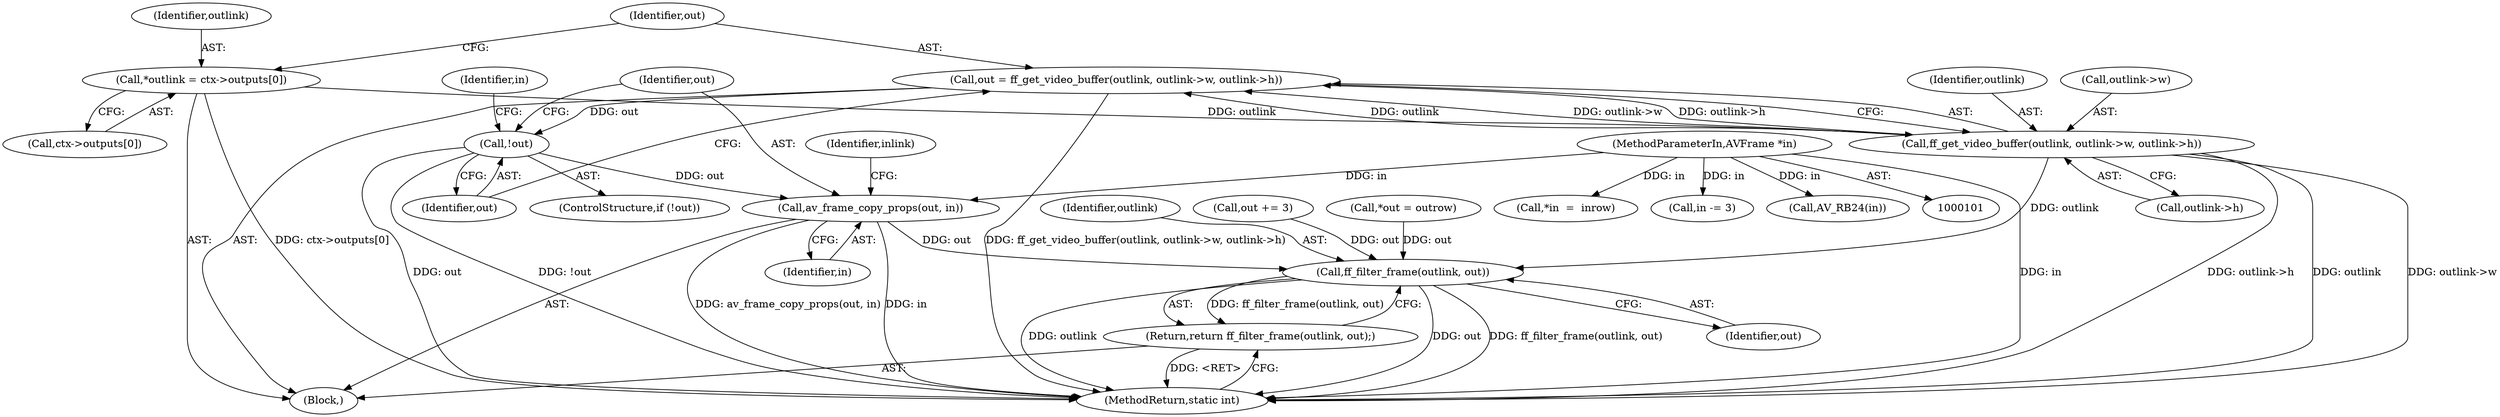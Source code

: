 digraph "0_FFmpeg_e43a0a232dbf6d3c161823c2e07c52e76227a1bc_4@API" {
"1000152" [label="(Call,av_frame_copy_props(out, in))"];
"1000143" [label="(Call,!out)"];
"1000132" [label="(Call,out = ff_get_video_buffer(outlink, outlink->w, outlink->h))"];
"1000134" [label="(Call,ff_get_video_buffer(outlink, outlink->w, outlink->h))"];
"1000118" [label="(Call,*outlink = ctx->outputs[0])"];
"1000103" [label="(MethodParameterIn,AVFrame *in)"];
"1000440" [label="(Call,ff_filter_frame(outlink, out))"];
"1000439" [label="(Return,return ff_filter_frame(outlink, out);)"];
"1000160" [label="(Identifier,inlink)"];
"1000135" [label="(Identifier,outlink)"];
"1000119" [label="(Identifier,outlink)"];
"1000104" [label="(Block,)"];
"1000103" [label="(MethodParameterIn,AVFrame *in)"];
"1000352" [label="(Call,out += 3)"];
"1000142" [label="(ControlStructure,if (!out))"];
"1000132" [label="(Call,out = ff_get_video_buffer(outlink, outlink->w, outlink->h))"];
"1000148" [label="(Identifier,in)"];
"1000136" [label="(Call,outlink->w)"];
"1000334" [label="(Call,*in  =  inrow)"];
"1000143" [label="(Call,!out)"];
"1000154" [label="(Identifier,in)"];
"1000338" [label="(Call,*out = outrow)"];
"1000439" [label="(Return,return ff_filter_frame(outlink, out);)"];
"1000134" [label="(Call,ff_get_video_buffer(outlink, outlink->w, outlink->h))"];
"1000443" [label="(MethodReturn,static int)"];
"1000440" [label="(Call,ff_filter_frame(outlink, out))"];
"1000133" [label="(Identifier,out)"];
"1000153" [label="(Identifier,out)"];
"1000442" [label="(Identifier,out)"];
"1000355" [label="(Call,in -= 3)"];
"1000152" [label="(Call,av_frame_copy_props(out, in))"];
"1000139" [label="(Call,outlink->h)"];
"1000120" [label="(Call,ctx->outputs[0])"];
"1000118" [label="(Call,*outlink = ctx->outputs[0])"];
"1000144" [label="(Identifier,out)"];
"1000362" [label="(Call,AV_RB24(in))"];
"1000441" [label="(Identifier,outlink)"];
"1000152" -> "1000104"  [label="AST: "];
"1000152" -> "1000154"  [label="CFG: "];
"1000153" -> "1000152"  [label="AST: "];
"1000154" -> "1000152"  [label="AST: "];
"1000160" -> "1000152"  [label="CFG: "];
"1000152" -> "1000443"  [label="DDG: av_frame_copy_props(out, in)"];
"1000152" -> "1000443"  [label="DDG: in"];
"1000143" -> "1000152"  [label="DDG: out"];
"1000103" -> "1000152"  [label="DDG: in"];
"1000152" -> "1000440"  [label="DDG: out"];
"1000143" -> "1000142"  [label="AST: "];
"1000143" -> "1000144"  [label="CFG: "];
"1000144" -> "1000143"  [label="AST: "];
"1000148" -> "1000143"  [label="CFG: "];
"1000153" -> "1000143"  [label="CFG: "];
"1000143" -> "1000443"  [label="DDG: out"];
"1000143" -> "1000443"  [label="DDG: !out"];
"1000132" -> "1000143"  [label="DDG: out"];
"1000132" -> "1000104"  [label="AST: "];
"1000132" -> "1000134"  [label="CFG: "];
"1000133" -> "1000132"  [label="AST: "];
"1000134" -> "1000132"  [label="AST: "];
"1000144" -> "1000132"  [label="CFG: "];
"1000132" -> "1000443"  [label="DDG: ff_get_video_buffer(outlink, outlink->w, outlink->h)"];
"1000134" -> "1000132"  [label="DDG: outlink"];
"1000134" -> "1000132"  [label="DDG: outlink->w"];
"1000134" -> "1000132"  [label="DDG: outlink->h"];
"1000134" -> "1000139"  [label="CFG: "];
"1000135" -> "1000134"  [label="AST: "];
"1000136" -> "1000134"  [label="AST: "];
"1000139" -> "1000134"  [label="AST: "];
"1000134" -> "1000443"  [label="DDG: outlink->h"];
"1000134" -> "1000443"  [label="DDG: outlink"];
"1000134" -> "1000443"  [label="DDG: outlink->w"];
"1000118" -> "1000134"  [label="DDG: outlink"];
"1000134" -> "1000440"  [label="DDG: outlink"];
"1000118" -> "1000104"  [label="AST: "];
"1000118" -> "1000120"  [label="CFG: "];
"1000119" -> "1000118"  [label="AST: "];
"1000120" -> "1000118"  [label="AST: "];
"1000133" -> "1000118"  [label="CFG: "];
"1000118" -> "1000443"  [label="DDG: ctx->outputs[0]"];
"1000103" -> "1000101"  [label="AST: "];
"1000103" -> "1000443"  [label="DDG: in"];
"1000103" -> "1000334"  [label="DDG: in"];
"1000103" -> "1000355"  [label="DDG: in"];
"1000103" -> "1000362"  [label="DDG: in"];
"1000440" -> "1000439"  [label="AST: "];
"1000440" -> "1000442"  [label="CFG: "];
"1000441" -> "1000440"  [label="AST: "];
"1000442" -> "1000440"  [label="AST: "];
"1000439" -> "1000440"  [label="CFG: "];
"1000440" -> "1000443"  [label="DDG: out"];
"1000440" -> "1000443"  [label="DDG: ff_filter_frame(outlink, out)"];
"1000440" -> "1000443"  [label="DDG: outlink"];
"1000440" -> "1000439"  [label="DDG: ff_filter_frame(outlink, out)"];
"1000338" -> "1000440"  [label="DDG: out"];
"1000352" -> "1000440"  [label="DDG: out"];
"1000439" -> "1000104"  [label="AST: "];
"1000443" -> "1000439"  [label="CFG: "];
"1000439" -> "1000443"  [label="DDG: <RET>"];
}
